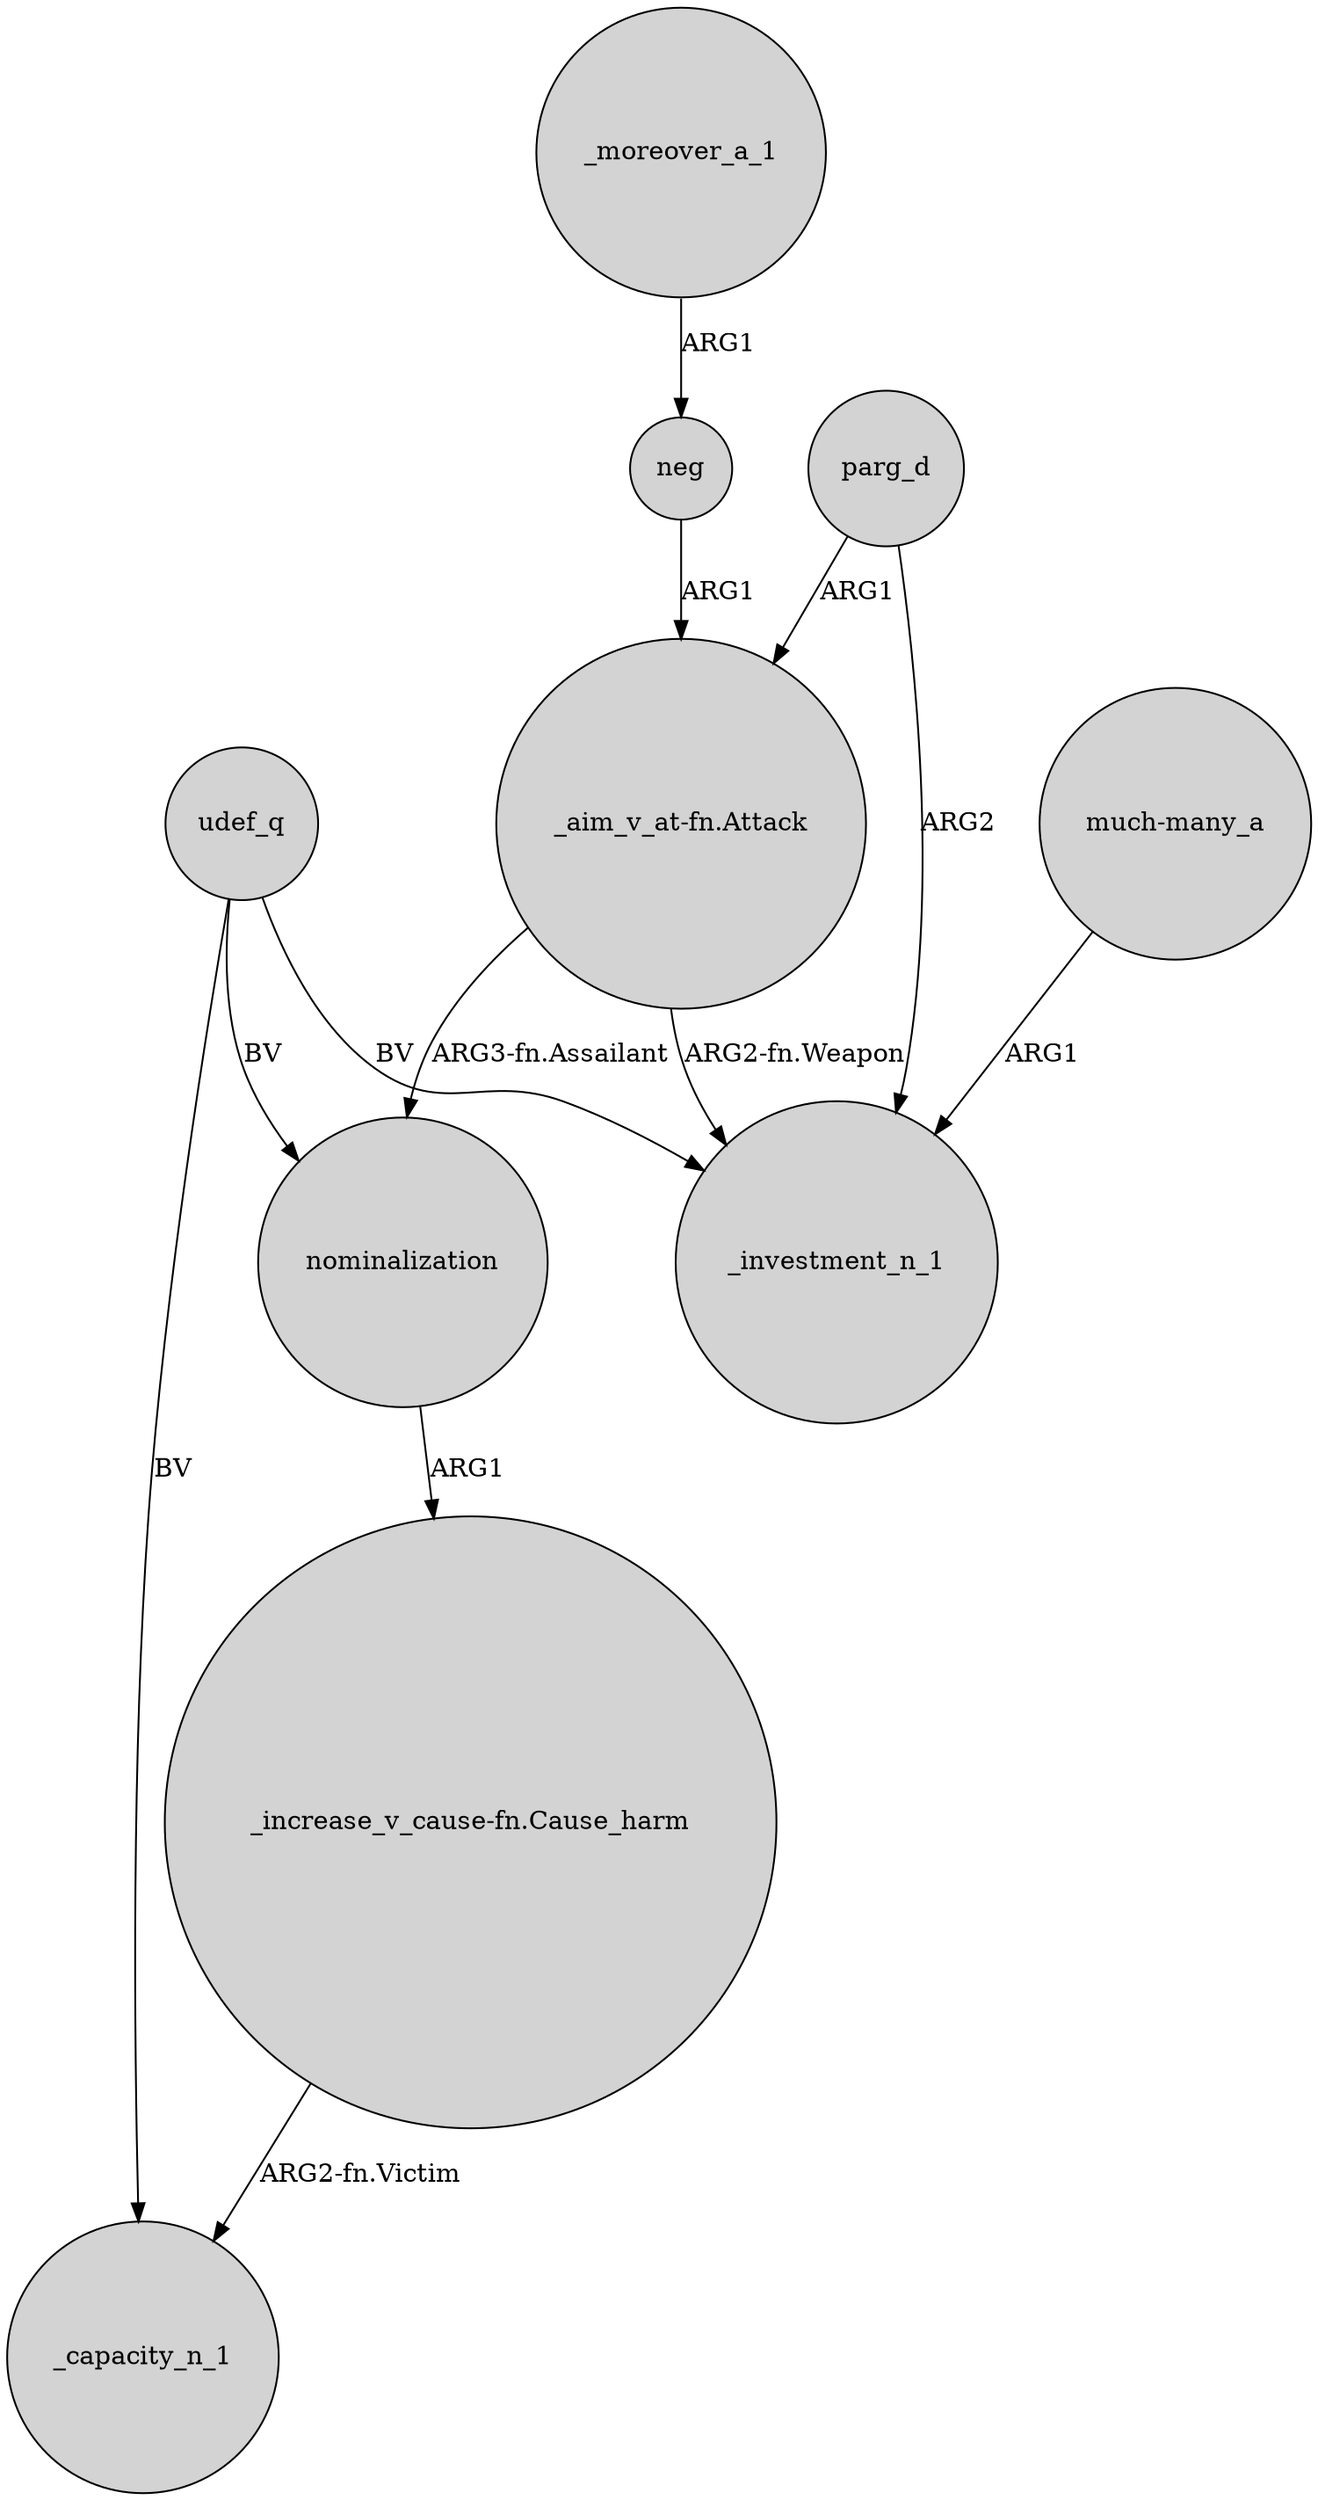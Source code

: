 digraph {
	node [shape=circle style=filled]
	nominalization -> "_increase_v_cause-fn.Cause_harm" [label=ARG1]
	neg -> "_aim_v_at-fn.Attack" [label=ARG1]
	"much-many_a" -> _investment_n_1 [label=ARG1]
	parg_d -> "_aim_v_at-fn.Attack" [label=ARG1]
	"_aim_v_at-fn.Attack" -> nominalization [label="ARG3-fn.Assailant"]
	"_aim_v_at-fn.Attack" -> _investment_n_1 [label="ARG2-fn.Weapon"]
	parg_d -> _investment_n_1 [label=ARG2]
	udef_q -> _investment_n_1 [label=BV]
	_moreover_a_1 -> neg [label=ARG1]
	udef_q -> nominalization [label=BV]
	"_increase_v_cause-fn.Cause_harm" -> _capacity_n_1 [label="ARG2-fn.Victim"]
	udef_q -> _capacity_n_1 [label=BV]
}
